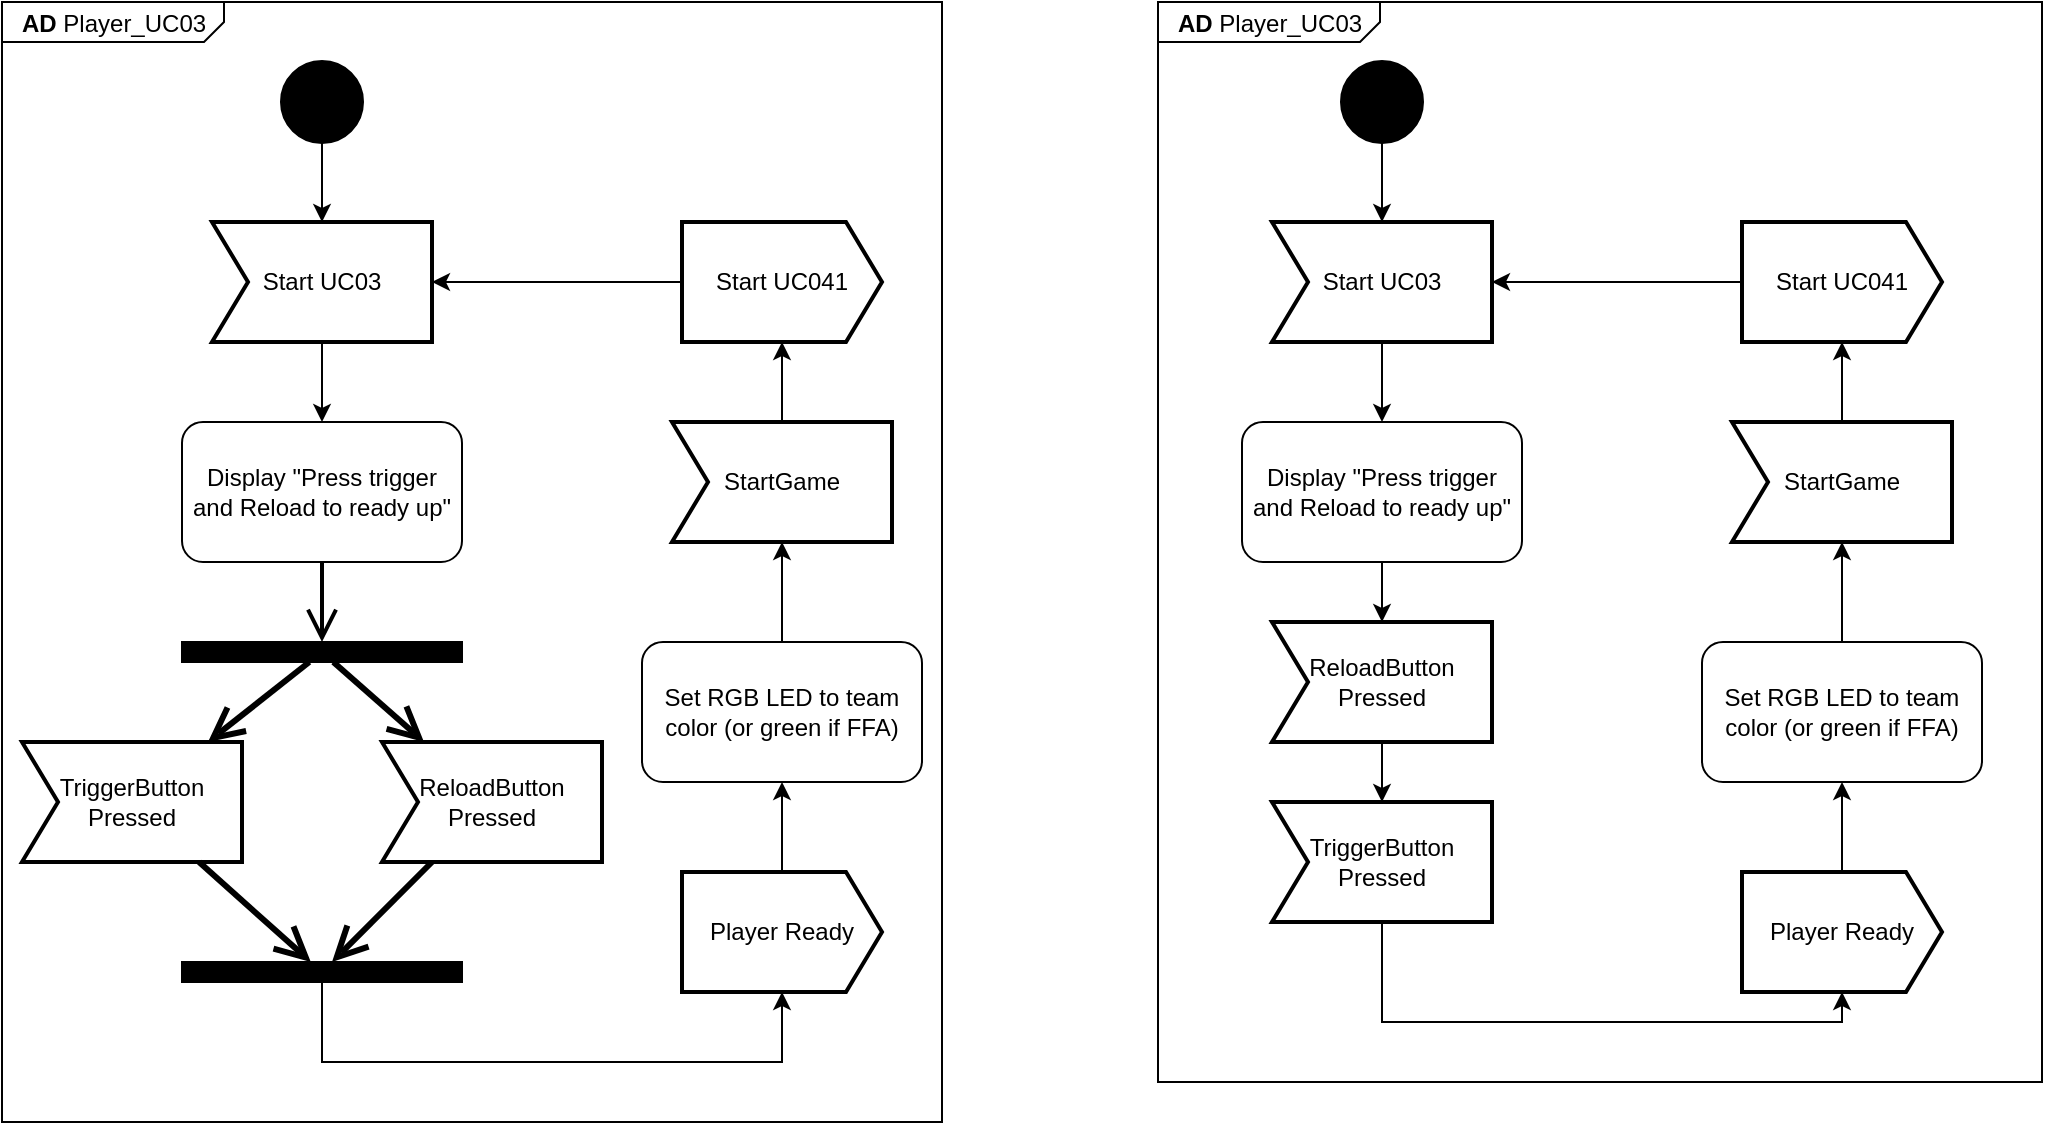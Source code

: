 <mxfile version="21.6.8" type="device">
  <diagram name="Page-1" id="u4j_Jqa10YLjuoK2Gww1">
    <mxGraphModel dx="1440" dy="2245" grid="1" gridSize="10" guides="1" tooltips="1" connect="1" arrows="1" fold="1" page="1" pageScale="1" pageWidth="2336" pageHeight="1654" math="0" shadow="0">
      <root>
        <mxCell id="0" />
        <mxCell id="1" parent="0" />
        <mxCell id="eOhDV1P8Wmtq-xdZuMUP-1" value="&lt;p style=&quot;margin:0px;margin-top:4px;margin-left:10px;text-align:left;&quot;&gt;&lt;b&gt;AD &lt;/b&gt;Player_UC03&lt;/p&gt;" style="html=1;shape=mxgraph.sysml.package;html=1;overflow=fill;whiteSpace=wrap;labelX=111;" parent="1" vertex="1">
          <mxGeometry x="120" y="80" width="470" height="560" as="geometry" />
        </mxCell>
        <mxCell id="Z3tmfTNqCyA9oapWZa7s-2" style="edgeStyle=orthogonalEdgeStyle;rounded=0;orthogonalLoop=1;jettySize=auto;html=1;" edge="1" parent="1" source="eOhDV1P8Wmtq-xdZuMUP-3" target="Z3tmfTNqCyA9oapWZa7s-1">
          <mxGeometry relative="1" as="geometry" />
        </mxCell>
        <mxCell id="eOhDV1P8Wmtq-xdZuMUP-3" value="" style="shape=ellipse;html=1;fillColor=strokeColor;strokeWidth=2;verticalLabelPosition=bottom;verticalAlignment=top;perimeter=ellipsePerimeter;" parent="1" vertex="1">
          <mxGeometry x="260" y="110" width="40" height="40" as="geometry" />
        </mxCell>
        <mxCell id="eOhDV1P8Wmtq-xdZuMUP-6" value="Display &quot;Press trigger and Reload to ready up&quot;" style="shape=rect;html=1;rounded=1;whiteSpace=wrap;align=center;" parent="1" vertex="1">
          <mxGeometry x="210" y="290" width="140" height="70" as="geometry" />
        </mxCell>
        <mxCell id="Z3tmfTNqCyA9oapWZa7s-34" style="edgeStyle=orthogonalEdgeStyle;rounded=0;orthogonalLoop=1;jettySize=auto;html=1;" edge="1" parent="1" source="eOhDV1P8Wmtq-xdZuMUP-23" target="Z3tmfTNqCyA9oapWZa7s-33">
          <mxGeometry relative="1" as="geometry" />
        </mxCell>
        <mxCell id="eOhDV1P8Wmtq-xdZuMUP-23" value="Set RGB LED to team color (or green if FFA)" style="shape=rect;html=1;rounded=1;whiteSpace=wrap;align=center;" parent="1" vertex="1">
          <mxGeometry x="440" y="400" width="140" height="70" as="geometry" />
        </mxCell>
        <mxCell id="Z3tmfTNqCyA9oapWZa7s-3" style="edgeStyle=orthogonalEdgeStyle;rounded=0;orthogonalLoop=1;jettySize=auto;html=1;" edge="1" parent="1" source="Z3tmfTNqCyA9oapWZa7s-1" target="eOhDV1P8Wmtq-xdZuMUP-6">
          <mxGeometry relative="1" as="geometry" />
        </mxCell>
        <mxCell id="Z3tmfTNqCyA9oapWZa7s-1" value="Start UC03" style="html=1;shape=mxgraph.sysml.accEvent;strokeWidth=2;whiteSpace=wrap;align=center;" vertex="1" parent="1">
          <mxGeometry x="225" y="190" width="110" height="60" as="geometry" />
        </mxCell>
        <mxCell id="Z3tmfTNqCyA9oapWZa7s-10" value="TriggerButton&lt;br&gt;Pressed" style="html=1;shape=mxgraph.sysml.accEvent;strokeWidth=2;whiteSpace=wrap;align=center;" vertex="1" parent="1">
          <mxGeometry x="130" y="450" width="110" height="60" as="geometry" />
        </mxCell>
        <mxCell id="Z3tmfTNqCyA9oapWZa7s-11" value="ReloadButton&lt;br&gt;Pressed" style="html=1;shape=mxgraph.sysml.accEvent;strokeWidth=2;whiteSpace=wrap;align=center;" vertex="1" parent="1">
          <mxGeometry x="310" y="450" width="110" height="60" as="geometry" />
        </mxCell>
        <mxCell id="Z3tmfTNqCyA9oapWZa7s-12" value="" style="shape=rect;html=1;fillColor=strokeColor;verticalLabelPosition=bottom;verticalAlignment=top;" vertex="1" parent="1">
          <mxGeometry x="210" y="400" width="140" height="10" as="geometry" />
        </mxCell>
        <mxCell id="Z3tmfTNqCyA9oapWZa7s-13" value="" style="edgeStyle=elbowEdgeStyle;html=1;elbow=horizontal;endArrow=none;rounded=0;startArrow=open;strokeWidth=2;startSize=12;" edge="1" source="Z3tmfTNqCyA9oapWZa7s-12" parent="1" target="eOhDV1P8Wmtq-xdZuMUP-6">
          <mxGeometry relative="1" as="geometry">
            <mxPoint x="340" y="410" as="targetPoint" />
            <Array as="points" />
          </mxGeometry>
        </mxCell>
        <mxCell id="Z3tmfTNqCyA9oapWZa7s-17" value="" style="html=1;elbow=vertical;endArrow=open;rounded=0;strokeWidth=3;endSize=12;" edge="1" source="Z3tmfTNqCyA9oapWZa7s-12" parent="1" target="Z3tmfTNqCyA9oapWZa7s-10">
          <mxGeometry relative="1" as="geometry">
            <mxPoint x="361" y="660.28" as="targetPoint" />
            <mxPoint x="225" y="660.004" as="sourcePoint" />
          </mxGeometry>
        </mxCell>
        <mxCell id="Z3tmfTNqCyA9oapWZa7s-19" value="" style="html=1;elbow=vertical;endArrow=open;rounded=0;strokeWidth=3;endSize=12;" edge="1" parent="1" source="Z3tmfTNqCyA9oapWZa7s-12" target="Z3tmfTNqCyA9oapWZa7s-11">
          <mxGeometry relative="1" as="geometry">
            <mxPoint x="233" y="460" as="targetPoint" />
            <mxPoint x="284" y="420" as="sourcePoint" />
          </mxGeometry>
        </mxCell>
        <mxCell id="Z3tmfTNqCyA9oapWZa7s-30" style="edgeStyle=orthogonalEdgeStyle;rounded=0;orthogonalLoop=1;jettySize=auto;html=1;" edge="1" parent="1" source="Z3tmfTNqCyA9oapWZa7s-26" target="Z3tmfTNqCyA9oapWZa7s-29">
          <mxGeometry relative="1" as="geometry">
            <Array as="points">
              <mxPoint x="280" y="610" />
              <mxPoint x="510" y="610" />
            </Array>
          </mxGeometry>
        </mxCell>
        <mxCell id="Z3tmfTNqCyA9oapWZa7s-26" value="" style="shape=rect;html=1;fillColor=strokeColor;verticalLabelPosition=bottom;verticalAlignment=top;" vertex="1" parent="1">
          <mxGeometry x="210" y="560" width="140" height="10" as="geometry" />
        </mxCell>
        <mxCell id="Z3tmfTNqCyA9oapWZa7s-27" value="" style="html=1;elbow=vertical;endArrow=open;rounded=0;strokeWidth=3;endSize=12;" edge="1" parent="1" source="Z3tmfTNqCyA9oapWZa7s-10" target="Z3tmfTNqCyA9oapWZa7s-26">
          <mxGeometry relative="1" as="geometry">
            <mxPoint x="300" y="490" as="targetPoint" />
            <mxPoint x="284" y="420" as="sourcePoint" />
          </mxGeometry>
        </mxCell>
        <mxCell id="Z3tmfTNqCyA9oapWZa7s-28" value="" style="html=1;elbow=vertical;endArrow=open;rounded=0;strokeWidth=3;endSize=12;" edge="1" parent="1" source="Z3tmfTNqCyA9oapWZa7s-11" target="Z3tmfTNqCyA9oapWZa7s-26">
          <mxGeometry relative="1" as="geometry">
            <mxPoint x="341" y="460" as="targetPoint" />
            <mxPoint x="296" y="420" as="sourcePoint" />
          </mxGeometry>
        </mxCell>
        <mxCell id="Z3tmfTNqCyA9oapWZa7s-31" style="edgeStyle=orthogonalEdgeStyle;rounded=0;orthogonalLoop=1;jettySize=auto;html=1;" edge="1" parent="1" source="Z3tmfTNqCyA9oapWZa7s-29" target="eOhDV1P8Wmtq-xdZuMUP-23">
          <mxGeometry relative="1" as="geometry" />
        </mxCell>
        <mxCell id="Z3tmfTNqCyA9oapWZa7s-29" value="Player Ready" style="html=1;shape=mxgraph.sysml.sendSigAct;strokeWidth=2;whiteSpace=wrap;align=center;" vertex="1" parent="1">
          <mxGeometry x="460" y="515" width="100" height="60" as="geometry" />
        </mxCell>
        <mxCell id="Z3tmfTNqCyA9oapWZa7s-37" style="edgeStyle=orthogonalEdgeStyle;rounded=0;orthogonalLoop=1;jettySize=auto;html=1;" edge="1" parent="1" source="Z3tmfTNqCyA9oapWZa7s-33" target="Z3tmfTNqCyA9oapWZa7s-35">
          <mxGeometry relative="1" as="geometry" />
        </mxCell>
        <mxCell id="Z3tmfTNqCyA9oapWZa7s-33" value="StartGame" style="html=1;shape=mxgraph.sysml.accEvent;strokeWidth=2;whiteSpace=wrap;align=center;" vertex="1" parent="1">
          <mxGeometry x="455" y="290" width="110" height="60" as="geometry" />
        </mxCell>
        <mxCell id="Z3tmfTNqCyA9oapWZa7s-36" style="edgeStyle=orthogonalEdgeStyle;rounded=0;orthogonalLoop=1;jettySize=auto;html=1;" edge="1" parent="1" source="Z3tmfTNqCyA9oapWZa7s-35" target="Z3tmfTNqCyA9oapWZa7s-1">
          <mxGeometry relative="1" as="geometry" />
        </mxCell>
        <mxCell id="Z3tmfTNqCyA9oapWZa7s-35" value="Start UC041" style="html=1;shape=mxgraph.sysml.sendSigAct;strokeWidth=2;whiteSpace=wrap;align=center;" vertex="1" parent="1">
          <mxGeometry x="460" y="190" width="100" height="60" as="geometry" />
        </mxCell>
        <mxCell id="Z3tmfTNqCyA9oapWZa7s-38" value="&lt;p style=&quot;margin:0px;margin-top:4px;margin-left:10px;text-align:left;&quot;&gt;&lt;b&gt;AD &lt;/b&gt;Player_UC03&lt;/p&gt;" style="html=1;shape=mxgraph.sysml.package;html=1;overflow=fill;whiteSpace=wrap;labelX=111;" vertex="1" parent="1">
          <mxGeometry x="698" y="80" width="442" height="540" as="geometry" />
        </mxCell>
        <mxCell id="Z3tmfTNqCyA9oapWZa7s-39" style="edgeStyle=orthogonalEdgeStyle;rounded=0;orthogonalLoop=1;jettySize=auto;html=1;" edge="1" source="Z3tmfTNqCyA9oapWZa7s-40" target="Z3tmfTNqCyA9oapWZa7s-45" parent="1">
          <mxGeometry relative="1" as="geometry" />
        </mxCell>
        <mxCell id="Z3tmfTNqCyA9oapWZa7s-40" value="" style="shape=ellipse;html=1;fillColor=strokeColor;strokeWidth=2;verticalLabelPosition=bottom;verticalAlignment=top;perimeter=ellipsePerimeter;" vertex="1" parent="1">
          <mxGeometry x="790" y="110" width="40" height="40" as="geometry" />
        </mxCell>
        <mxCell id="Z3tmfTNqCyA9oapWZa7s-62" style="edgeStyle=orthogonalEdgeStyle;rounded=0;orthogonalLoop=1;jettySize=auto;html=1;" edge="1" parent="1" source="Z3tmfTNqCyA9oapWZa7s-41" target="Z3tmfTNqCyA9oapWZa7s-47">
          <mxGeometry relative="1" as="geometry" />
        </mxCell>
        <mxCell id="Z3tmfTNqCyA9oapWZa7s-41" value="Display &quot;Press trigger and Reload to ready up&quot;" style="shape=rect;html=1;rounded=1;whiteSpace=wrap;align=center;" vertex="1" parent="1">
          <mxGeometry x="740" y="290" width="140" height="70" as="geometry" />
        </mxCell>
        <mxCell id="Z3tmfTNqCyA9oapWZa7s-42" style="edgeStyle=orthogonalEdgeStyle;rounded=0;orthogonalLoop=1;jettySize=auto;html=1;" edge="1" source="Z3tmfTNqCyA9oapWZa7s-43" target="Z3tmfTNqCyA9oapWZa7s-59" parent="1">
          <mxGeometry relative="1" as="geometry" />
        </mxCell>
        <mxCell id="Z3tmfTNqCyA9oapWZa7s-43" value="Set RGB LED to team color (or green if FFA)" style="shape=rect;html=1;rounded=1;whiteSpace=wrap;align=center;" vertex="1" parent="1">
          <mxGeometry x="970" y="400" width="140" height="70" as="geometry" />
        </mxCell>
        <mxCell id="Z3tmfTNqCyA9oapWZa7s-44" style="edgeStyle=orthogonalEdgeStyle;rounded=0;orthogonalLoop=1;jettySize=auto;html=1;" edge="1" source="Z3tmfTNqCyA9oapWZa7s-45" target="Z3tmfTNqCyA9oapWZa7s-41" parent="1">
          <mxGeometry relative="1" as="geometry" />
        </mxCell>
        <mxCell id="Z3tmfTNqCyA9oapWZa7s-45" value="Start UC03" style="html=1;shape=mxgraph.sysml.accEvent;strokeWidth=2;whiteSpace=wrap;align=center;" vertex="1" parent="1">
          <mxGeometry x="755" y="190" width="110" height="60" as="geometry" />
        </mxCell>
        <mxCell id="Z3tmfTNqCyA9oapWZa7s-46" value="TriggerButton&lt;br&gt;Pressed" style="html=1;shape=mxgraph.sysml.accEvent;strokeWidth=2;whiteSpace=wrap;align=center;" vertex="1" parent="1">
          <mxGeometry x="755" y="480" width="110" height="60" as="geometry" />
        </mxCell>
        <mxCell id="Z3tmfTNqCyA9oapWZa7s-63" style="edgeStyle=orthogonalEdgeStyle;rounded=0;orthogonalLoop=1;jettySize=auto;html=1;" edge="1" parent="1" source="Z3tmfTNqCyA9oapWZa7s-47" target="Z3tmfTNqCyA9oapWZa7s-46">
          <mxGeometry relative="1" as="geometry" />
        </mxCell>
        <mxCell id="Z3tmfTNqCyA9oapWZa7s-47" value="ReloadButton&lt;br&gt;Pressed" style="html=1;shape=mxgraph.sysml.accEvent;strokeWidth=2;whiteSpace=wrap;align=center;" vertex="1" parent="1">
          <mxGeometry x="755" y="390" width="110" height="60" as="geometry" />
        </mxCell>
        <mxCell id="Z3tmfTNqCyA9oapWZa7s-52" style="edgeStyle=orthogonalEdgeStyle;rounded=0;orthogonalLoop=1;jettySize=auto;html=1;" edge="1" source="Z3tmfTNqCyA9oapWZa7s-46" target="Z3tmfTNqCyA9oapWZa7s-57" parent="1">
          <mxGeometry relative="1" as="geometry">
            <mxPoint x="810.029" y="570" as="sourcePoint" />
            <Array as="points">
              <mxPoint x="810" y="590" />
              <mxPoint x="1040" y="590" />
            </Array>
          </mxGeometry>
        </mxCell>
        <mxCell id="Z3tmfTNqCyA9oapWZa7s-56" style="edgeStyle=orthogonalEdgeStyle;rounded=0;orthogonalLoop=1;jettySize=auto;html=1;" edge="1" source="Z3tmfTNqCyA9oapWZa7s-57" target="Z3tmfTNqCyA9oapWZa7s-43" parent="1">
          <mxGeometry relative="1" as="geometry" />
        </mxCell>
        <mxCell id="Z3tmfTNqCyA9oapWZa7s-57" value="Player Ready" style="html=1;shape=mxgraph.sysml.sendSigAct;strokeWidth=2;whiteSpace=wrap;align=center;" vertex="1" parent="1">
          <mxGeometry x="990" y="515" width="100" height="60" as="geometry" />
        </mxCell>
        <mxCell id="Z3tmfTNqCyA9oapWZa7s-58" style="edgeStyle=orthogonalEdgeStyle;rounded=0;orthogonalLoop=1;jettySize=auto;html=1;" edge="1" source="Z3tmfTNqCyA9oapWZa7s-59" target="Z3tmfTNqCyA9oapWZa7s-61" parent="1">
          <mxGeometry relative="1" as="geometry" />
        </mxCell>
        <mxCell id="Z3tmfTNqCyA9oapWZa7s-59" value="StartGame" style="html=1;shape=mxgraph.sysml.accEvent;strokeWidth=2;whiteSpace=wrap;align=center;" vertex="1" parent="1">
          <mxGeometry x="985" y="290" width="110" height="60" as="geometry" />
        </mxCell>
        <mxCell id="Z3tmfTNqCyA9oapWZa7s-60" style="edgeStyle=orthogonalEdgeStyle;rounded=0;orthogonalLoop=1;jettySize=auto;html=1;" edge="1" source="Z3tmfTNqCyA9oapWZa7s-61" target="Z3tmfTNqCyA9oapWZa7s-45" parent="1">
          <mxGeometry relative="1" as="geometry" />
        </mxCell>
        <mxCell id="Z3tmfTNqCyA9oapWZa7s-61" value="Start UC041" style="html=1;shape=mxgraph.sysml.sendSigAct;strokeWidth=2;whiteSpace=wrap;align=center;" vertex="1" parent="1">
          <mxGeometry x="990" y="190" width="100" height="60" as="geometry" />
        </mxCell>
      </root>
    </mxGraphModel>
  </diagram>
</mxfile>
